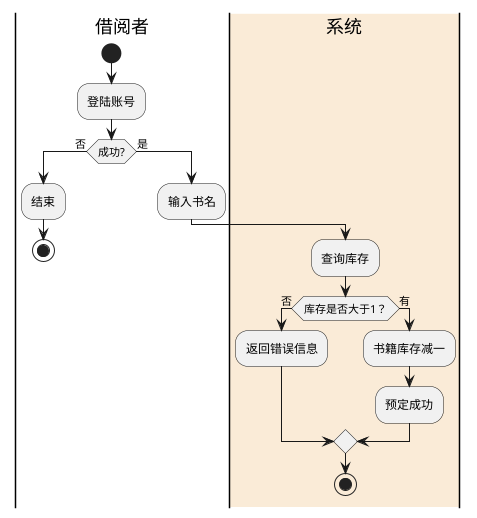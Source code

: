 @startuml
|借阅者|
start
:登陆账号;
if(成功?)then(否)
    :结束;
    stop
else(是)
    :输入书名;
    |借阅者|
    |#AntiqueWhite|系统|
    :查询库存;
    if(库存是否大于1？)then(否)
        :返回错误信息;
    else(有)
        :书籍库存减一;
        :预定成功;
    endif
    stop
    |系统|
@enduml